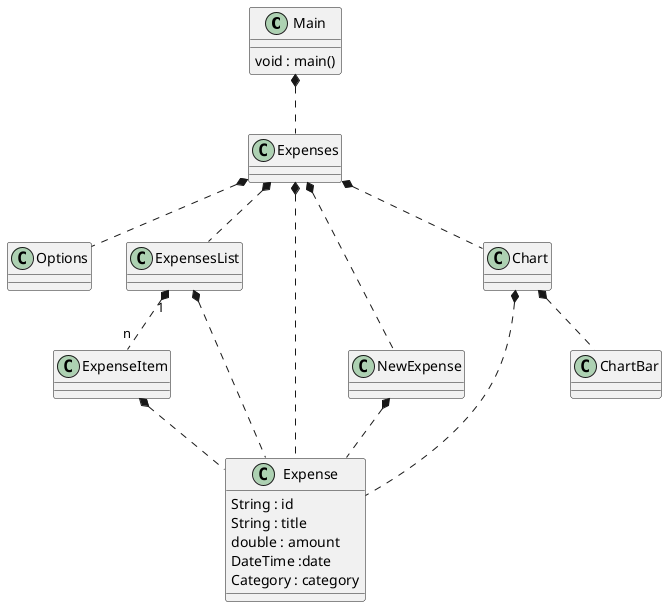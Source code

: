 @startuml
class Main {
    void : main()
}


class Expenses {
    
}

Class Options {
    
}


class ExpensesList {
}
class ExpenseItem {

}
class Expense {
  String : id
  String : title
  double : amount
  DateTime :date
  Category : category
}
Class NewExpense{
    
}
class Chart {

}
class ChartBar {
    

}
Main *.. Expenses
Expenses *.. Options
Expenses *.. ExpensesList
Expenses *.. Chart 
Expenses *.. NewExpense
Expenses *.. Expense
ExpenseItem *.. Expense
NewExpense *.. Expense
ExpensesList *.. Expense
ExpensesList "1" *.. "n" ExpenseItem
Chart *.. ChartBar
Chart *.. Expense
@enduml